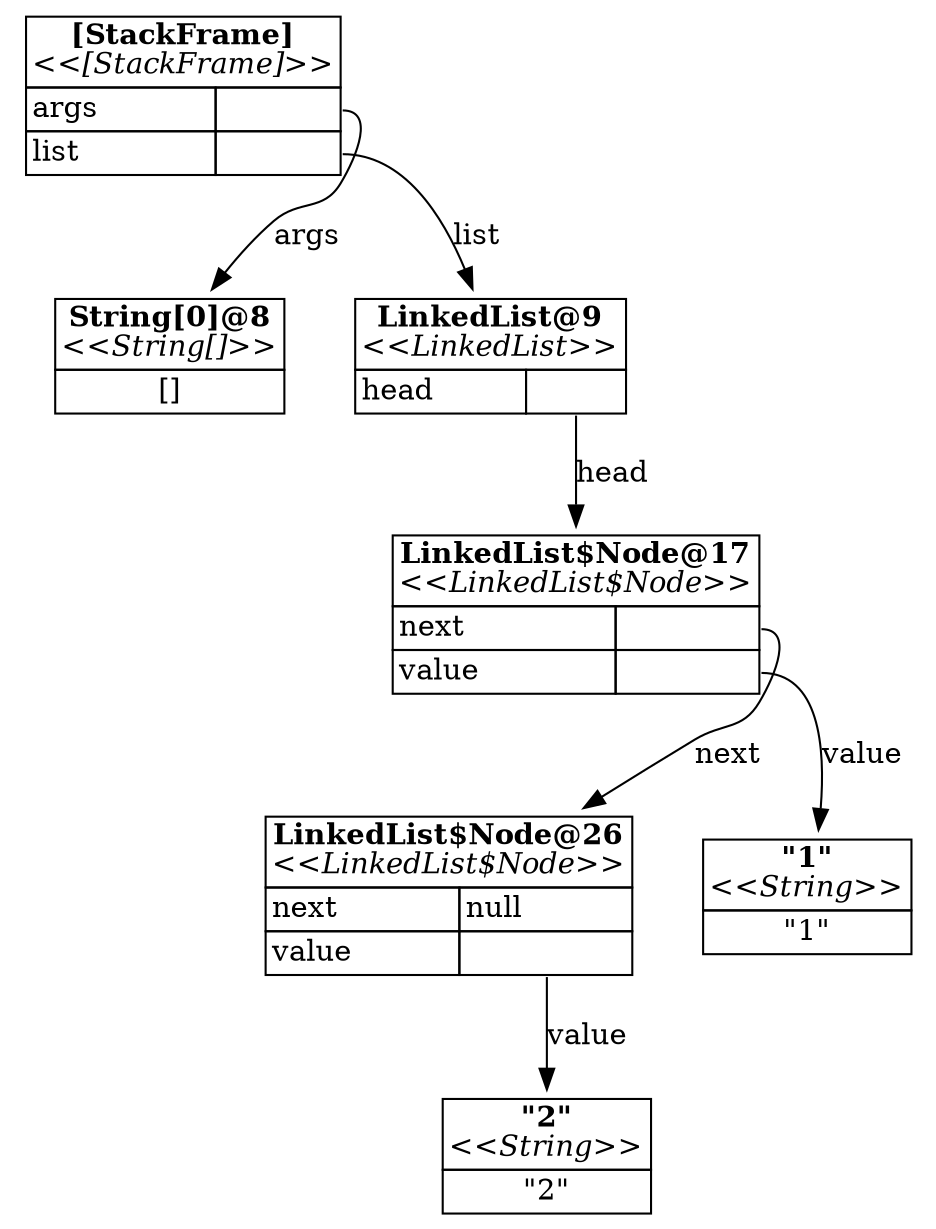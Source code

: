 digraph ObjectDiagram {
  node [shape=plaintext]
  _0f07b6f2a31cbd2e26428c51e8660b0dffe6e352 [label=<<table border="0" cellborder="1" cellspacing="0">
    <th><td colspan="2"><b>[StackFrame]</b><br/><i>&lt;&lt;[StackFrame]&gt;&gt;</i></td></th>
    <tr><td align="left">args</td><td align="left" port="args"></td></tr>
    <tr><td align="left">list</td><td align="left" port="list"></td></tr>
  </table>>]
  _482d9dec6ff954d68d94793f765be61dbc59cb47 [label=<<table border="0" cellborder="1" cellspacing="0">
    <th><td colspan="2"><b>String[0]@8</b><br/><i>&lt;&lt;String[]&gt;&gt;</i></td></th>
    <tr><td colspan="2">[]</td></tr>
  </table>>]
  _7f72fde5bcfbd3fa5f2426e64a749e253c7dc602 [label=<<table border="0" cellborder="1" cellspacing="0">
    <th><td colspan="2"><b>LinkedList@9</b><br/><i>&lt;&lt;LinkedList&gt;&gt;</i></td></th>
    <tr><td align="left">head</td><td align="left" port="head"></td></tr>
  </table>>]
  _228d691985f93beaed469d085317435fb3665ef9 [label=<<table border="0" cellborder="1" cellspacing="0">
    <th><td colspan="2"><b>LinkedList$Node@17</b><br/><i>&lt;&lt;LinkedList$Node&gt;&gt;</i></td></th>
    <tr><td align="left">next</td><td align="left" port="next"></td></tr>
    <tr><td align="left">value</td><td align="left" port="value"></td></tr>
  </table>>]
  _d2865ba5ee220622dea76e88fc2636f5678302a5 [label=<<table border="0" cellborder="1" cellspacing="0">
    <th><td colspan="2"><b>LinkedList$Node@26</b><br/><i>&lt;&lt;LinkedList$Node&gt;&gt;</i></td></th>
    <tr><td align="left">next</td><td align="left" port="next">null</td></tr>
    <tr><td align="left">value</td><td align="left" port="value"></td></tr>
  </table>>]
  _aa72d35e21c1d6132dbb8e75f8fbc7117c4f423d [label=<<table border="0" cellborder="1" cellspacing="0">
    <th><td colspan="2"><b>"2"</b><br/><i>&lt;&lt;String&gt;&gt;</i></td></th>
    <tr><td colspan="2">"2"</td></tr>
  </table>>]
  _25f504355ec07b115120e557c385e256ddbe8e4e [label=<<table border="0" cellborder="1" cellspacing="0">
    <th><td colspan="2"><b>"1"</b><br/><i>&lt;&lt;String&gt;&gt;</i></td></th>
    <tr><td colspan="2">"1"</td></tr>
  </table>>]
  _0f07b6f2a31cbd2e26428c51e8660b0dffe6e352:args -> _482d9dec6ff954d68d94793f765be61dbc59cb47 [label="args"]
  _0f07b6f2a31cbd2e26428c51e8660b0dffe6e352:list -> _7f72fde5bcfbd3fa5f2426e64a749e253c7dc602 [label="list"]
  _7f72fde5bcfbd3fa5f2426e64a749e253c7dc602:head -> _228d691985f93beaed469d085317435fb3665ef9 [label="head"]
  _228d691985f93beaed469d085317435fb3665ef9:next -> _d2865ba5ee220622dea76e88fc2636f5678302a5 [label="next"]
  _d2865ba5ee220622dea76e88fc2636f5678302a5:value -> _aa72d35e21c1d6132dbb8e75f8fbc7117c4f423d [label="value"]
  _228d691985f93beaed469d085317435fb3665ef9:value -> _25f504355ec07b115120e557c385e256ddbe8e4e [label="value"]
}
